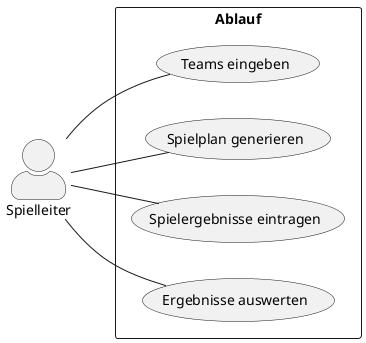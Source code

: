 
@startuml
left to right direction
skinparam actorStyle awesome
actor Spielleiter as s

rectangle Ablauf as ablauf {
   usecase "Teams eingeben" as teameingabe
   usecase "Spielplan generieren" as spielplangenerieren
   usecase "Spielergebnisse eintragen" as ergebnisseeintragen
   usecase "Ergebnisse auswerten" as ergebnisseauswerten
}


s -- teameingabe
s -- spielplangenerieren
s -- ergebnisseauswerten
s -- ergebnisseeintragen
@enduml

